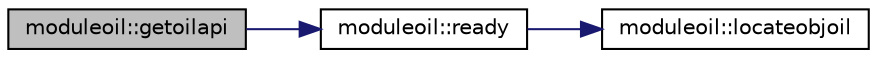 digraph "moduleoil::getoilapi"
{
 // LATEX_PDF_SIZE
  edge [fontname="Helvetica",fontsize="10",labelfontname="Helvetica",labelfontsize="10"];
  node [fontname="Helvetica",fontsize="10",shape=record];
  rankdir="LR";
  Node1 [label="moduleoil::getoilapi",height=0.2,width=0.4,color="black", fillcolor="grey75", style="filled", fontcolor="black",tooltip=" "];
  Node1 -> Node2 [color="midnightblue",fontsize="10",style="solid"];
  Node2 [label="moduleoil::ready",height=0.2,width=0.4,color="black", fillcolor="white", style="filled",URL="$namespacemoduleoil.html#a16763a360a31b49d4f67bbba295472a5",tooltip=" "];
  Node2 -> Node3 [color="midnightblue",fontsize="10",style="solid"];
  Node3 [label="moduleoil::locateobjoil",height=0.2,width=0.4,color="black", fillcolor="white", style="filled",URL="$namespacemoduleoil.html#aa0854458437dd99f9ef2103ed4f048b4",tooltip=" "];
}
